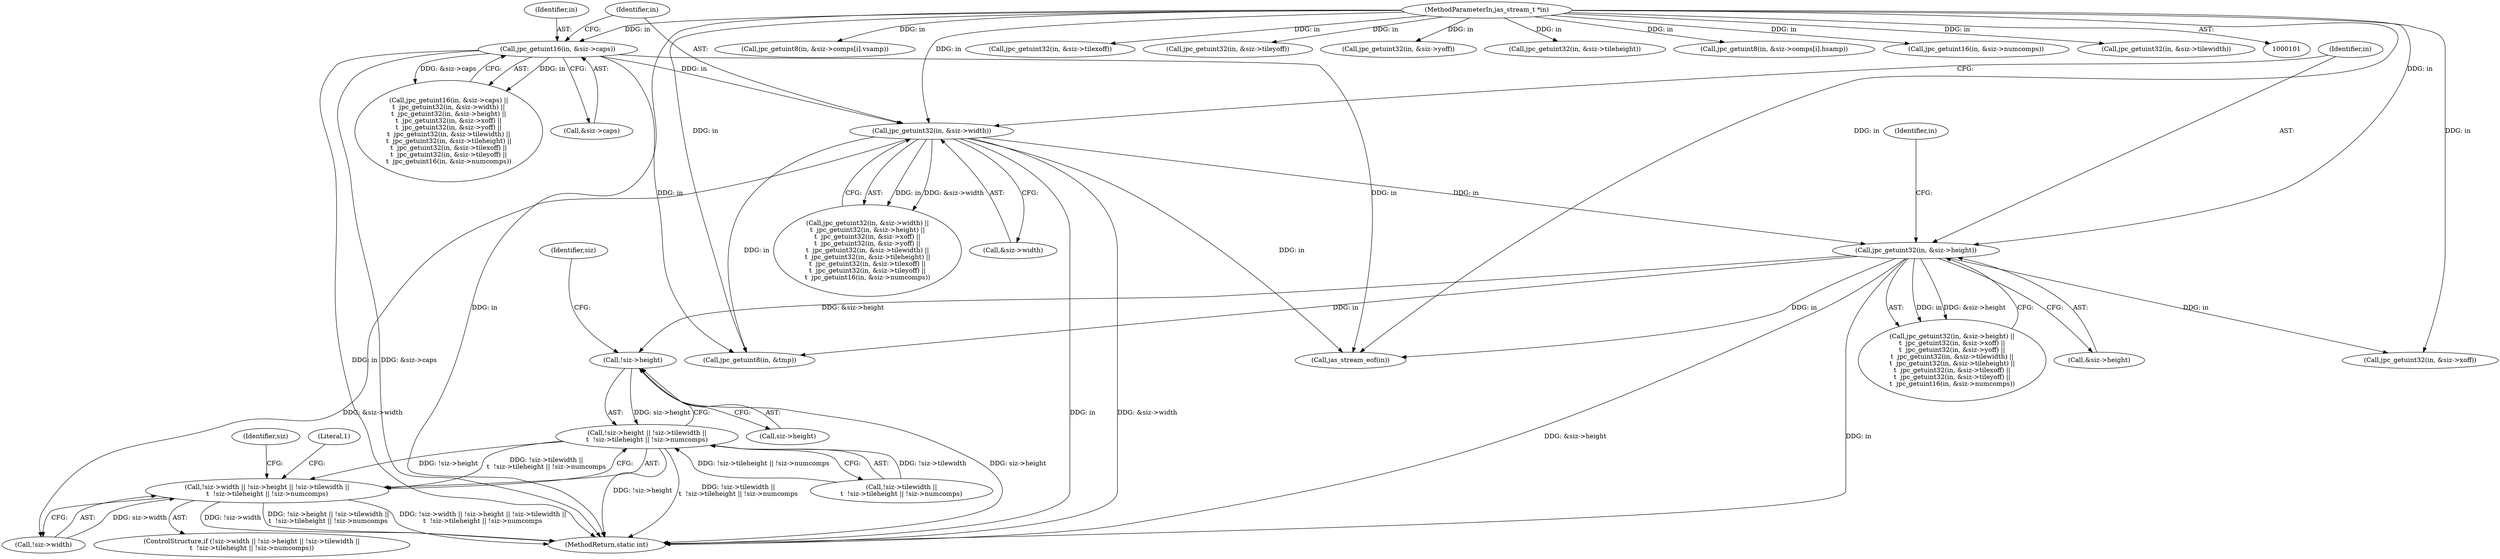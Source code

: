 digraph "0_jasper_d8c2604cd438c41ec72aff52c16ebd8183068020@pointer" {
"1000201" [label="(Call,!siz->height)"];
"1000136" [label="(Call,jpc_getuint32(in, &siz->height))"];
"1000129" [label="(Call,jpc_getuint32(in, &siz->width))"];
"1000122" [label="(Call,jpc_getuint16(in, &siz->caps))"];
"1000104" [label="(MethodParameterIn,jas_stream_t *in)"];
"1000200" [label="(Call,!siz->height || !siz->tilewidth ||\n\t  !siz->tileheight || !siz->numcomps)"];
"1000195" [label="(Call,!siz->width || !siz->height || !siz->tilewidth ||\n\t  !siz->tileheight || !siz->numcomps)"];
"1000205" [label="(Call,!siz->tilewidth ||\n\t  !siz->tileheight || !siz->numcomps)"];
"1000128" [label="(Call,jpc_getuint32(in, &siz->width) ||\n\t  jpc_getuint32(in, &siz->height) ||\n\t  jpc_getuint32(in, &siz->xoff) ||\n\t  jpc_getuint32(in, &siz->yoff) ||\n\t  jpc_getuint32(in, &siz->tilewidth) ||\n\t  jpc_getuint32(in, &siz->tileheight) ||\n\t  jpc_getuint32(in, &siz->tilexoff) ||\n\t  jpc_getuint32(in, &siz->tileyoff) ||\n\t  jpc_getuint16(in, &siz->numcomps))"];
"1000135" [label="(Call,jpc_getuint32(in, &siz->height) ||\n\t  jpc_getuint32(in, &siz->xoff) ||\n\t  jpc_getuint32(in, &siz->yoff) ||\n\t  jpc_getuint32(in, &siz->tilewidth) ||\n\t  jpc_getuint32(in, &siz->tileheight) ||\n\t  jpc_getuint32(in, &siz->tilexoff) ||\n\t  jpc_getuint32(in, &siz->tileyoff) ||\n\t  jpc_getuint16(in, &siz->numcomps))"];
"1000201" [label="(Call,!siz->height)"];
"1000268" [label="(Call,jpc_getuint8(in, &siz->comps[i].vsamp))"];
"1000399" [label="(MethodReturn,static int)"];
"1000195" [label="(Call,!siz->width || !siz->height || !siz->tilewidth ||\n\t  !siz->tileheight || !siz->numcomps)"];
"1000138" [label="(Call,&siz->height)"];
"1000227" [label="(Identifier,siz)"];
"1000208" [label="(Identifier,siz)"];
"1000387" [label="(Call,jas_stream_eof(in))"];
"1000253" [label="(Call,jpc_getuint8(in, &tmp))"];
"1000196" [label="(Call,!siz->width)"];
"1000122" [label="(Call,jpc_getuint16(in, &siz->caps))"];
"1000171" [label="(Call,jpc_getuint32(in, &siz->tilexoff))"];
"1000202" [label="(Call,siz->height)"];
"1000200" [label="(Call,!siz->height || !siz->tilewidth ||\n\t  !siz->tileheight || !siz->numcomps)"];
"1000178" [label="(Call,jpc_getuint32(in, &siz->tileyoff))"];
"1000104" [label="(MethodParameterIn,jas_stream_t *in)"];
"1000131" [label="(Call,&siz->width)"];
"1000144" [label="(Identifier,in)"];
"1000143" [label="(Call,jpc_getuint32(in, &siz->xoff))"];
"1000150" [label="(Call,jpc_getuint32(in, &siz->yoff))"];
"1000137" [label="(Identifier,in)"];
"1000164" [label="(Call,jpc_getuint32(in, &siz->tileheight))"];
"1000258" [label="(Call,jpc_getuint8(in, &siz->comps[i].hsamp))"];
"1000222" [label="(Literal,1)"];
"1000121" [label="(Call,jpc_getuint16(in, &siz->caps) ||\n\t  jpc_getuint32(in, &siz->width) ||\n\t  jpc_getuint32(in, &siz->height) ||\n\t  jpc_getuint32(in, &siz->xoff) ||\n\t  jpc_getuint32(in, &siz->yoff) ||\n\t  jpc_getuint32(in, &siz->tilewidth) ||\n\t  jpc_getuint32(in, &siz->tileheight) ||\n\t  jpc_getuint32(in, &siz->tilexoff) ||\n\t  jpc_getuint32(in, &siz->tileyoff) ||\n\t  jpc_getuint16(in, &siz->numcomps))"];
"1000194" [label="(ControlStructure,if (!siz->width || !siz->height || !siz->tilewidth ||\n\t  !siz->tileheight || !siz->numcomps))"];
"1000123" [label="(Identifier,in)"];
"1000184" [label="(Call,jpc_getuint16(in, &siz->numcomps))"];
"1000136" [label="(Call,jpc_getuint32(in, &siz->height))"];
"1000130" [label="(Identifier,in)"];
"1000129" [label="(Call,jpc_getuint32(in, &siz->width))"];
"1000124" [label="(Call,&siz->caps)"];
"1000157" [label="(Call,jpc_getuint32(in, &siz->tilewidth))"];
"1000201" -> "1000200"  [label="AST: "];
"1000201" -> "1000202"  [label="CFG: "];
"1000202" -> "1000201"  [label="AST: "];
"1000208" -> "1000201"  [label="CFG: "];
"1000200" -> "1000201"  [label="CFG: "];
"1000201" -> "1000399"  [label="DDG: siz->height"];
"1000201" -> "1000200"  [label="DDG: siz->height"];
"1000136" -> "1000201"  [label="DDG: &siz->height"];
"1000136" -> "1000135"  [label="AST: "];
"1000136" -> "1000138"  [label="CFG: "];
"1000137" -> "1000136"  [label="AST: "];
"1000138" -> "1000136"  [label="AST: "];
"1000144" -> "1000136"  [label="CFG: "];
"1000135" -> "1000136"  [label="CFG: "];
"1000136" -> "1000399"  [label="DDG: &siz->height"];
"1000136" -> "1000399"  [label="DDG: in"];
"1000136" -> "1000135"  [label="DDG: in"];
"1000136" -> "1000135"  [label="DDG: &siz->height"];
"1000129" -> "1000136"  [label="DDG: in"];
"1000104" -> "1000136"  [label="DDG: in"];
"1000136" -> "1000143"  [label="DDG: in"];
"1000136" -> "1000253"  [label="DDG: in"];
"1000136" -> "1000387"  [label="DDG: in"];
"1000129" -> "1000128"  [label="AST: "];
"1000129" -> "1000131"  [label="CFG: "];
"1000130" -> "1000129"  [label="AST: "];
"1000131" -> "1000129"  [label="AST: "];
"1000137" -> "1000129"  [label="CFG: "];
"1000128" -> "1000129"  [label="CFG: "];
"1000129" -> "1000399"  [label="DDG: in"];
"1000129" -> "1000399"  [label="DDG: &siz->width"];
"1000129" -> "1000128"  [label="DDG: in"];
"1000129" -> "1000128"  [label="DDG: &siz->width"];
"1000122" -> "1000129"  [label="DDG: in"];
"1000104" -> "1000129"  [label="DDG: in"];
"1000129" -> "1000196"  [label="DDG: &siz->width"];
"1000129" -> "1000253"  [label="DDG: in"];
"1000129" -> "1000387"  [label="DDG: in"];
"1000122" -> "1000121"  [label="AST: "];
"1000122" -> "1000124"  [label="CFG: "];
"1000123" -> "1000122"  [label="AST: "];
"1000124" -> "1000122"  [label="AST: "];
"1000130" -> "1000122"  [label="CFG: "];
"1000121" -> "1000122"  [label="CFG: "];
"1000122" -> "1000399"  [label="DDG: in"];
"1000122" -> "1000399"  [label="DDG: &siz->caps"];
"1000122" -> "1000121"  [label="DDG: in"];
"1000122" -> "1000121"  [label="DDG: &siz->caps"];
"1000104" -> "1000122"  [label="DDG: in"];
"1000122" -> "1000253"  [label="DDG: in"];
"1000122" -> "1000387"  [label="DDG: in"];
"1000104" -> "1000101"  [label="AST: "];
"1000104" -> "1000399"  [label="DDG: in"];
"1000104" -> "1000143"  [label="DDG: in"];
"1000104" -> "1000150"  [label="DDG: in"];
"1000104" -> "1000157"  [label="DDG: in"];
"1000104" -> "1000164"  [label="DDG: in"];
"1000104" -> "1000171"  [label="DDG: in"];
"1000104" -> "1000178"  [label="DDG: in"];
"1000104" -> "1000184"  [label="DDG: in"];
"1000104" -> "1000253"  [label="DDG: in"];
"1000104" -> "1000258"  [label="DDG: in"];
"1000104" -> "1000268"  [label="DDG: in"];
"1000104" -> "1000387"  [label="DDG: in"];
"1000200" -> "1000195"  [label="AST: "];
"1000200" -> "1000205"  [label="CFG: "];
"1000205" -> "1000200"  [label="AST: "];
"1000195" -> "1000200"  [label="CFG: "];
"1000200" -> "1000399"  [label="DDG: !siz->height"];
"1000200" -> "1000399"  [label="DDG: !siz->tilewidth ||\n\t  !siz->tileheight || !siz->numcomps"];
"1000200" -> "1000195"  [label="DDG: !siz->height"];
"1000200" -> "1000195"  [label="DDG: !siz->tilewidth ||\n\t  !siz->tileheight || !siz->numcomps"];
"1000205" -> "1000200"  [label="DDG: !siz->tilewidth"];
"1000205" -> "1000200"  [label="DDG: !siz->tileheight || !siz->numcomps"];
"1000195" -> "1000194"  [label="AST: "];
"1000195" -> "1000196"  [label="CFG: "];
"1000196" -> "1000195"  [label="AST: "];
"1000222" -> "1000195"  [label="CFG: "];
"1000227" -> "1000195"  [label="CFG: "];
"1000195" -> "1000399"  [label="DDG: !siz->height || !siz->tilewidth ||\n\t  !siz->tileheight || !siz->numcomps"];
"1000195" -> "1000399"  [label="DDG: !siz->width || !siz->height || !siz->tilewidth ||\n\t  !siz->tileheight || !siz->numcomps"];
"1000195" -> "1000399"  [label="DDG: !siz->width"];
"1000196" -> "1000195"  [label="DDG: siz->width"];
}
